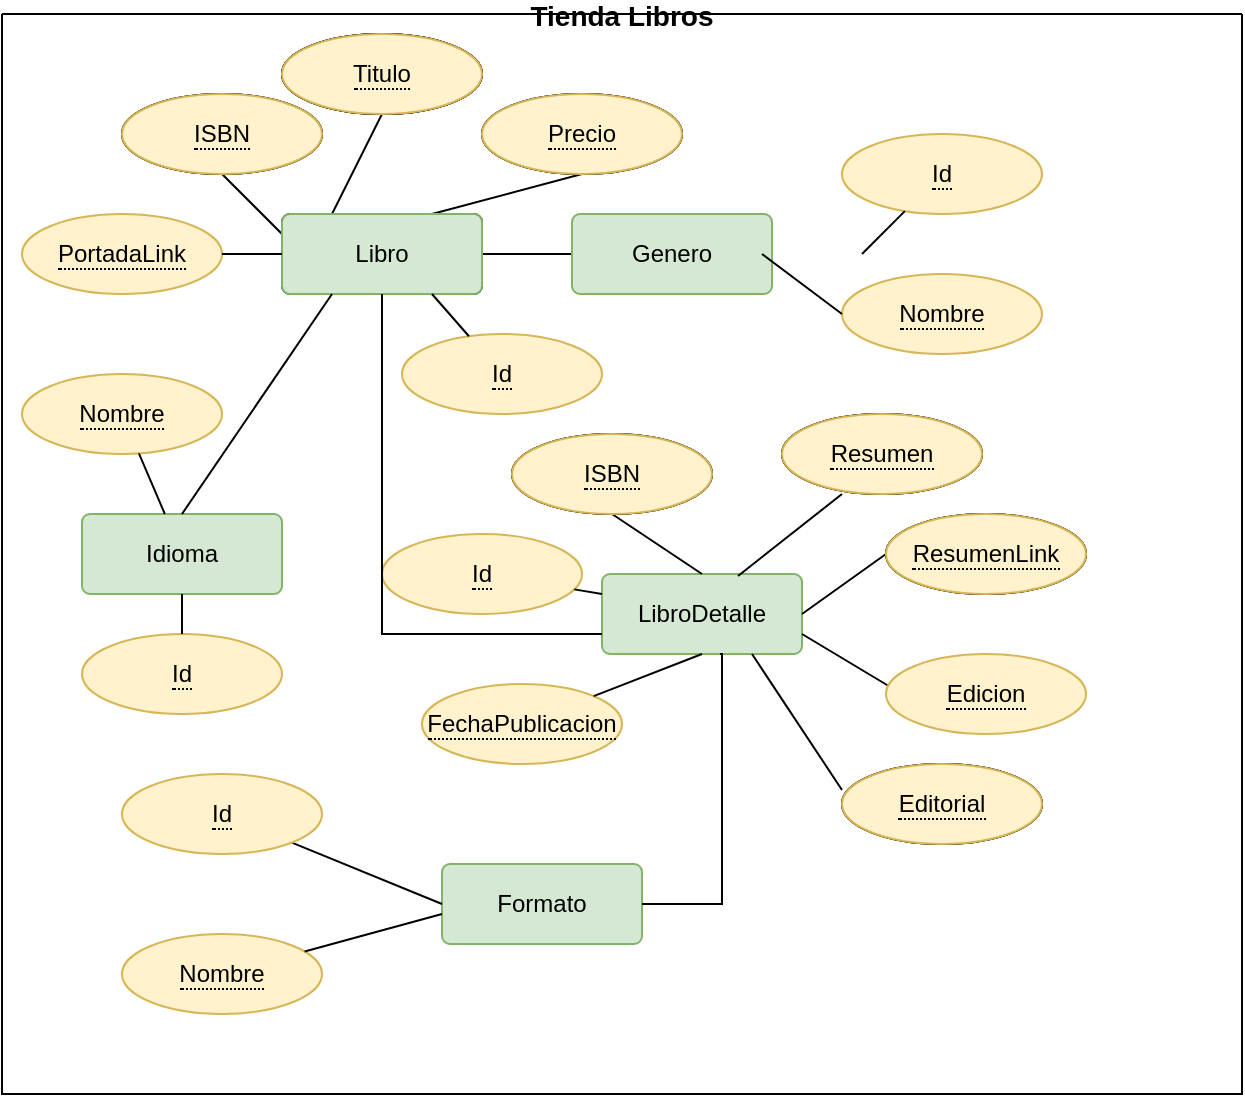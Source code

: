 <mxfile version="20.8.20" type="github">
  <diagram id="R2lEEEUBdFMjLlhIrx00" name="Page-1">
    <mxGraphModel dx="880" dy="395" grid="1" gridSize="10" guides="1" tooltips="1" connect="1" arrows="1" fold="1" page="1" pageScale="1" pageWidth="850" pageHeight="1100" math="0" shadow="0" extFonts="Permanent Marker^https://fonts.googleapis.com/css?family=Permanent+Marker">
      <root>
        <mxCell id="0" />
        <mxCell id="1" parent="0" />
        <mxCell id="xx8JCHiFy8lJPD8X3YAm-1" value="Libro" style="rounded=1;arcSize=10;whiteSpace=wrap;html=1;align=center;" parent="1" vertex="1">
          <mxGeometry x="180" y="220" width="100" height="40" as="geometry" />
        </mxCell>
        <mxCell id="xx8JCHiFy8lJPD8X3YAm-2" value="&lt;span style=&quot;border-bottom: 1px dotted&quot;&gt;ISBN&lt;/span&gt;" style="ellipse;whiteSpace=wrap;html=1;align=center;" parent="1" vertex="1">
          <mxGeometry x="100" y="160" width="100" height="40" as="geometry" />
        </mxCell>
        <mxCell id="xx8JCHiFy8lJPD8X3YAm-3" value="" style="endArrow=none;html=1;rounded=0;exitX=0.5;exitY=1;exitDx=0;exitDy=0;entryX=0;entryY=0.25;entryDx=0;entryDy=0;" parent="1" source="xx8JCHiFy8lJPD8X3YAm-2" target="xx8JCHiFy8lJPD8X3YAm-1" edge="1">
          <mxGeometry relative="1" as="geometry">
            <mxPoint x="330" y="240" as="sourcePoint" />
            <mxPoint x="490" y="240" as="targetPoint" />
          </mxGeometry>
        </mxCell>
        <mxCell id="xx8JCHiFy8lJPD8X3YAm-4" value="&lt;span style=&quot;border-bottom: 1px dotted&quot;&gt;Titulo&lt;/span&gt;" style="ellipse;whiteSpace=wrap;html=1;align=center;" parent="1" vertex="1">
          <mxGeometry x="180" y="130" width="100" height="40" as="geometry" />
        </mxCell>
        <mxCell id="xx8JCHiFy8lJPD8X3YAm-6" value="" style="endArrow=none;html=1;rounded=0;exitX=0.5;exitY=1;exitDx=0;exitDy=0;entryX=0.25;entryY=0;entryDx=0;entryDy=0;" parent="1" source="xx8JCHiFy8lJPD8X3YAm-4" target="xx8JCHiFy8lJPD8X3YAm-1" edge="1">
          <mxGeometry relative="1" as="geometry">
            <mxPoint x="330" y="240" as="sourcePoint" />
            <mxPoint x="490" y="240" as="targetPoint" />
          </mxGeometry>
        </mxCell>
        <mxCell id="xx8JCHiFy8lJPD8X3YAm-7" value="&lt;span style=&quot;border-bottom: 1px dotted&quot;&gt;Precio&lt;/span&gt;" style="ellipse;whiteSpace=wrap;html=1;align=center;" parent="1" vertex="1">
          <mxGeometry x="280" y="160" width="100" height="40" as="geometry" />
        </mxCell>
        <mxCell id="xx8JCHiFy8lJPD8X3YAm-8" value="" style="endArrow=none;html=1;rounded=0;exitX=0.5;exitY=1;exitDx=0;exitDy=0;entryX=0.25;entryY=0;entryDx=0;entryDy=0;" parent="1" source="xx8JCHiFy8lJPD8X3YAm-7" edge="1">
          <mxGeometry relative="1" as="geometry">
            <mxPoint x="380" y="240" as="sourcePoint" />
            <mxPoint x="255" y="220" as="targetPoint" />
          </mxGeometry>
        </mxCell>
        <mxCell id="xx8JCHiFy8lJPD8X3YAm-10" value="" style="endArrow=none;html=1;rounded=0;entryX=1;entryY=0.5;entryDx=0;entryDy=0;" parent="1" target="xx8JCHiFy8lJPD8X3YAm-1" edge="1">
          <mxGeometry relative="1" as="geometry">
            <mxPoint x="380" y="240" as="sourcePoint" />
            <mxPoint x="310" y="290" as="targetPoint" />
          </mxGeometry>
        </mxCell>
        <mxCell id="xx8JCHiFy8lJPD8X3YAm-17" value="&lt;span style=&quot;border-bottom: 1px dotted&quot;&gt;Titulo&lt;/span&gt;" style="ellipse;whiteSpace=wrap;html=1;align=center;" parent="1" vertex="1">
          <mxGeometry x="180" y="130" width="100" height="40" as="geometry" />
        </mxCell>
        <mxCell id="xx8JCHiFy8lJPD8X3YAm-35" value="Formato" style="rounded=1;arcSize=10;whiteSpace=wrap;html=1;align=center;fillColor=#d5e8d4;strokeColor=#82b366;" parent="1" vertex="1">
          <mxGeometry x="260" y="545" width="100" height="40" as="geometry" />
        </mxCell>
        <mxCell id="xx8JCHiFy8lJPD8X3YAm-38" value="" style="endArrow=none;html=1;rounded=0;" parent="1" source="ZatRmtBqE8KDC4G2VJVv-5" edge="1">
          <mxGeometry relative="1" as="geometry">
            <mxPoint x="230" y="564.5" as="sourcePoint" />
            <mxPoint x="260" y="565" as="targetPoint" />
          </mxGeometry>
        </mxCell>
        <mxCell id="xx8JCHiFy8lJPD8X3YAm-40" value="Libro" style="rounded=1;arcSize=10;whiteSpace=wrap;html=1;align=center;fillColor=#d5e8d4;strokeColor=#82b366;" parent="1" vertex="1">
          <mxGeometry x="180" y="220" width="100" height="40" as="geometry" />
        </mxCell>
        <mxCell id="xx8JCHiFy8lJPD8X3YAm-43" value="&lt;span style=&quot;border-bottom: 1px dotted&quot;&gt;ISBN&lt;/span&gt;" style="ellipse;whiteSpace=wrap;html=1;align=center;" parent="1" vertex="1">
          <mxGeometry x="100" y="160" width="100" height="40" as="geometry" />
        </mxCell>
        <mxCell id="xx8JCHiFy8lJPD8X3YAm-44" value="&lt;span style=&quot;border-bottom: 1px dotted&quot;&gt;Titulo&lt;/span&gt;" style="ellipse;whiteSpace=wrap;html=1;align=center;" parent="1" vertex="1">
          <mxGeometry x="180" y="130" width="100" height="40" as="geometry" />
        </mxCell>
        <mxCell id="xx8JCHiFy8lJPD8X3YAm-45" value="&lt;span style=&quot;border-bottom: 1px dotted&quot;&gt;Precio&lt;/span&gt;" style="ellipse;whiteSpace=wrap;html=1;align=center;" parent="1" vertex="1">
          <mxGeometry x="280" y="160" width="100" height="40" as="geometry" />
        </mxCell>
        <mxCell id="xx8JCHiFy8lJPD8X3YAm-53" value="&lt;span style=&quot;border-bottom: 1px dotted&quot;&gt;ISBN&lt;/span&gt;" style="ellipse;whiteSpace=wrap;html=1;align=center;fillColor=#fff2cc;strokeColor=#d6b656;" parent="1" vertex="1">
          <mxGeometry x="100" y="160" width="100" height="40" as="geometry" />
        </mxCell>
        <mxCell id="xx8JCHiFy8lJPD8X3YAm-54" value="&lt;span style=&quot;border-bottom: 1px dotted&quot;&gt;Titulo&lt;/span&gt;" style="ellipse;whiteSpace=wrap;html=1;align=center;fillColor=#fff2cc;strokeColor=#d6b656;" parent="1" vertex="1">
          <mxGeometry x="180" y="130" width="100" height="40" as="geometry" />
        </mxCell>
        <mxCell id="xx8JCHiFy8lJPD8X3YAm-55" value="&lt;span style=&quot;border-bottom: 1px dotted&quot;&gt;Precio&lt;/span&gt;" style="ellipse;whiteSpace=wrap;html=1;align=center;fillColor=#fff2cc;strokeColor=#d6b656;" parent="1" vertex="1">
          <mxGeometry x="280" y="160" width="100" height="40" as="geometry" />
        </mxCell>
        <mxCell id="xx8JCHiFy8lJPD8X3YAm-65" value="Tienda Libros" style="swimlane;startSize=0;fontSize=14;" parent="1" vertex="1">
          <mxGeometry x="40" y="120" width="620" height="540" as="geometry" />
        </mxCell>
        <mxCell id="ZatRmtBqE8KDC4G2VJVv-1" value="&lt;span style=&quot;border-bottom: 1px dotted&quot;&gt;Id&lt;/span&gt;" style="ellipse;whiteSpace=wrap;html=1;align=center;fillColor=#fff2cc;strokeColor=#d6b656;" parent="xx8JCHiFy8lJPD8X3YAm-65" vertex="1">
          <mxGeometry x="200" y="160" width="100" height="40" as="geometry" />
        </mxCell>
        <mxCell id="ZatRmtBqE8KDC4G2VJVv-5" value="&lt;span style=&quot;border-bottom: 1px dotted&quot;&gt;Id&lt;/span&gt;" style="ellipse;whiteSpace=wrap;html=1;align=center;fillColor=#fff2cc;strokeColor=#d6b656;" parent="xx8JCHiFy8lJPD8X3YAm-65" vertex="1">
          <mxGeometry x="60" y="380" width="100" height="40" as="geometry" />
        </mxCell>
        <mxCell id="xx8JCHiFy8lJPD8X3YAm-15" value="LibroDetalle" style="rounded=1;arcSize=10;whiteSpace=wrap;html=1;align=center;fillColor=#d5e8d4;strokeColor=#82b366;" parent="xx8JCHiFy8lJPD8X3YAm-65" vertex="1">
          <mxGeometry x="300" y="280" width="100" height="40" as="geometry" />
        </mxCell>
        <mxCell id="xx8JCHiFy8lJPD8X3YAm-18" value="&lt;span style=&quot;border-bottom: 1px dotted&quot;&gt;ISBN&lt;/span&gt;" style="ellipse;whiteSpace=wrap;html=1;align=center;" parent="xx8JCHiFy8lJPD8X3YAm-65" vertex="1">
          <mxGeometry x="255" y="210" width="100" height="40" as="geometry" />
        </mxCell>
        <mxCell id="xx8JCHiFy8lJPD8X3YAm-19" value="" style="endArrow=none;html=1;rounded=0;exitX=0.5;exitY=1;exitDx=0;exitDy=0;entryX=0.5;entryY=0;entryDx=0;entryDy=0;" parent="xx8JCHiFy8lJPD8X3YAm-65" source="xx8JCHiFy8lJPD8X3YAm-18" target="xx8JCHiFy8lJPD8X3YAm-15" edge="1">
          <mxGeometry relative="1" as="geometry">
            <mxPoint x="250" y="210" as="sourcePoint" />
            <mxPoint x="410" y="210" as="targetPoint" />
          </mxGeometry>
        </mxCell>
        <mxCell id="xx8JCHiFy8lJPD8X3YAm-20" value="&lt;span style=&quot;border-bottom: 1px dotted&quot;&gt;Resumen&lt;/span&gt;" style="ellipse;whiteSpace=wrap;html=1;align=center;" parent="xx8JCHiFy8lJPD8X3YAm-65" vertex="1">
          <mxGeometry x="390" y="200" width="100" height="40" as="geometry" />
        </mxCell>
        <mxCell id="xx8JCHiFy8lJPD8X3YAm-21" value="" style="endArrow=none;html=1;rounded=0;exitX=0.5;exitY=1;exitDx=0;exitDy=0;entryX=0.68;entryY=0.025;entryDx=0;entryDy=0;entryPerimeter=0;" parent="xx8JCHiFy8lJPD8X3YAm-65" target="xx8JCHiFy8lJPD8X3YAm-15" edge="1">
          <mxGeometry relative="1" as="geometry">
            <mxPoint x="420" y="240" as="sourcePoint" />
            <mxPoint x="465" y="270" as="targetPoint" />
          </mxGeometry>
        </mxCell>
        <mxCell id="xx8JCHiFy8lJPD8X3YAm-22" value="&lt;span style=&quot;border-bottom: 1px dotted&quot;&gt;ResumenLink&lt;/span&gt;" style="ellipse;whiteSpace=wrap;html=1;align=center;" parent="xx8JCHiFy8lJPD8X3YAm-65" vertex="1">
          <mxGeometry x="442" y="250" width="100" height="40" as="geometry" />
        </mxCell>
        <mxCell id="xx8JCHiFy8lJPD8X3YAm-23" value="" style="endArrow=none;html=1;rounded=0;entryX=1;entryY=0.5;entryDx=0;entryDy=0;exitX=0;exitY=0.5;exitDx=0;exitDy=0;" parent="xx8JCHiFy8lJPD8X3YAm-65" source="xx8JCHiFy8lJPD8X3YAm-59" target="xx8JCHiFy8lJPD8X3YAm-15" edge="1">
          <mxGeometry relative="1" as="geometry">
            <mxPoint x="457" y="280" as="sourcePoint" />
            <mxPoint x="440" y="331" as="targetPoint" />
          </mxGeometry>
        </mxCell>
        <mxCell id="xx8JCHiFy8lJPD8X3YAm-25" value="" style="endArrow=none;html=1;rounded=0;entryX=1;entryY=0.75;entryDx=0;entryDy=0;" parent="xx8JCHiFy8lJPD8X3YAm-65" target="xx8JCHiFy8lJPD8X3YAm-15" edge="1">
          <mxGeometry relative="1" as="geometry">
            <mxPoint x="450" y="340" as="sourcePoint" />
            <mxPoint x="410" y="310" as="targetPoint" />
          </mxGeometry>
        </mxCell>
        <mxCell id="xx8JCHiFy8lJPD8X3YAm-26" value="&lt;span style=&quot;border-bottom: 1px dotted&quot;&gt;FechaPublicacion&lt;/span&gt;" style="ellipse;whiteSpace=wrap;html=1;align=center;fillColor=#fff2cc;strokeColor=#d6b656;" parent="xx8JCHiFy8lJPD8X3YAm-65" vertex="1">
          <mxGeometry x="210" y="335" width="100" height="40" as="geometry" />
        </mxCell>
        <mxCell id="xx8JCHiFy8lJPD8X3YAm-27" value="" style="endArrow=none;html=1;rounded=0;exitX=0.5;exitY=1;exitDx=0;exitDy=0;" parent="xx8JCHiFy8lJPD8X3YAm-65" target="xx8JCHiFy8lJPD8X3YAm-26" edge="1">
          <mxGeometry relative="1" as="geometry">
            <mxPoint x="350" y="320" as="sourcePoint" />
            <mxPoint x="395" y="350" as="targetPoint" />
          </mxGeometry>
        </mxCell>
        <mxCell id="xx8JCHiFy8lJPD8X3YAm-28" value="&lt;span style=&quot;border-bottom: 1px dotted&quot;&gt;Editorial&lt;/span&gt;" style="ellipse;whiteSpace=wrap;html=1;align=center;" parent="xx8JCHiFy8lJPD8X3YAm-65" vertex="1">
          <mxGeometry x="420" y="375" width="100" height="40" as="geometry" />
        </mxCell>
        <mxCell id="xx8JCHiFy8lJPD8X3YAm-29" value="" style="endArrow=none;html=1;rounded=0;exitX=0;exitY=0.325;exitDx=0;exitDy=0;entryX=0.75;entryY=1;entryDx=0;entryDy=0;exitPerimeter=0;" parent="xx8JCHiFy8lJPD8X3YAm-65" source="xx8JCHiFy8lJPD8X3YAm-28" target="xx8JCHiFy8lJPD8X3YAm-15" edge="1">
          <mxGeometry relative="1" as="geometry">
            <mxPoint x="442" y="335" as="sourcePoint" />
            <mxPoint x="390" y="365" as="targetPoint" />
          </mxGeometry>
        </mxCell>
        <mxCell id="xx8JCHiFy8lJPD8X3YAm-39" style="edgeStyle=none;rounded=0;orthogonalLoop=1;jettySize=auto;html=1;" parent="xx8JCHiFy8lJPD8X3YAm-65" edge="1">
          <mxGeometry relative="1" as="geometry">
            <mxPoint x="180" y="355" as="targetPoint" />
            <mxPoint x="180" y="355" as="sourcePoint" />
          </mxGeometry>
        </mxCell>
        <mxCell id="xx8JCHiFy8lJPD8X3YAm-47" value="&lt;span style=&quot;border-bottom: 1px dotted&quot;&gt;ISBN&lt;/span&gt;" style="ellipse;whiteSpace=wrap;html=1;align=center;" parent="xx8JCHiFy8lJPD8X3YAm-65" vertex="1">
          <mxGeometry x="255" y="210" width="100" height="40" as="geometry" />
        </mxCell>
        <mxCell id="xx8JCHiFy8lJPD8X3YAm-48" value="&lt;span style=&quot;border-bottom: 1px dotted&quot;&gt;Resumen&lt;/span&gt;" style="ellipse;whiteSpace=wrap;html=1;align=center;" parent="xx8JCHiFy8lJPD8X3YAm-65" vertex="1">
          <mxGeometry x="390" y="200" width="100" height="40" as="geometry" />
        </mxCell>
        <mxCell id="xx8JCHiFy8lJPD8X3YAm-49" value="&lt;span style=&quot;border-bottom: 1px dotted&quot;&gt;ResumenLink&lt;/span&gt;" style="ellipse;whiteSpace=wrap;html=1;align=center;" parent="xx8JCHiFy8lJPD8X3YAm-65" vertex="1">
          <mxGeometry x="442" y="250" width="100" height="40" as="geometry" />
        </mxCell>
        <mxCell id="xx8JCHiFy8lJPD8X3YAm-51" value="&lt;span style=&quot;border-bottom: 1px dotted&quot;&gt;Editorial&lt;/span&gt;" style="ellipse;whiteSpace=wrap;html=1;align=center;" parent="xx8JCHiFy8lJPD8X3YAm-65" vertex="1">
          <mxGeometry x="420" y="375" width="100" height="40" as="geometry" />
        </mxCell>
        <mxCell id="xx8JCHiFy8lJPD8X3YAm-57" value="&lt;span style=&quot;border-bottom: 1px dotted&quot;&gt;ISBN&lt;/span&gt;" style="ellipse;whiteSpace=wrap;html=1;align=center;fillColor=#fff2cc;strokeColor=#d6b656;" parent="xx8JCHiFy8lJPD8X3YAm-65" vertex="1">
          <mxGeometry x="255" y="210" width="100" height="40" as="geometry" />
        </mxCell>
        <mxCell id="xx8JCHiFy8lJPD8X3YAm-58" value="&lt;span style=&quot;border-bottom: 1px dotted&quot;&gt;Resumen&lt;/span&gt;" style="ellipse;whiteSpace=wrap;html=1;align=center;fillColor=#fff2cc;strokeColor=#d6b656;" parent="xx8JCHiFy8lJPD8X3YAm-65" vertex="1">
          <mxGeometry x="390" y="200" width="100" height="40" as="geometry" />
        </mxCell>
        <mxCell id="xx8JCHiFy8lJPD8X3YAm-59" value="&lt;span style=&quot;border-bottom: 1px dotted&quot;&gt;ResumenLink&lt;/span&gt;" style="ellipse;whiteSpace=wrap;html=1;align=center;fillColor=#fff2cc;strokeColor=#d6b656;" parent="xx8JCHiFy8lJPD8X3YAm-65" vertex="1">
          <mxGeometry x="442" y="250" width="100" height="40" as="geometry" />
        </mxCell>
        <mxCell id="xx8JCHiFy8lJPD8X3YAm-60" value="&lt;span style=&quot;border-bottom: 1px dotted&quot;&gt;Edicion&lt;/span&gt;" style="ellipse;whiteSpace=wrap;html=1;align=center;fillColor=#fff2cc;strokeColor=#d6b656;" parent="xx8JCHiFy8lJPD8X3YAm-65" vertex="1">
          <mxGeometry x="442" y="320" width="100" height="40" as="geometry" />
        </mxCell>
        <mxCell id="xx8JCHiFy8lJPD8X3YAm-61" value="&lt;span style=&quot;border-bottom: 1px dotted&quot;&gt;Editorial&lt;/span&gt;" style="ellipse;whiteSpace=wrap;html=1;align=center;fillColor=#fff2cc;strokeColor=#d6b656;" parent="xx8JCHiFy8lJPD8X3YAm-65" vertex="1">
          <mxGeometry x="420" y="375" width="100" height="40" as="geometry" />
        </mxCell>
        <mxCell id="ZatRmtBqE8KDC4G2VJVv-3" value="&lt;span style=&quot;border-bottom: 1px dotted&quot;&gt;Id&lt;/span&gt;" style="ellipse;whiteSpace=wrap;html=1;align=center;fillColor=#fff2cc;strokeColor=#d6b656;" parent="xx8JCHiFy8lJPD8X3YAm-65" vertex="1">
          <mxGeometry x="190" y="260" width="100" height="40" as="geometry" />
        </mxCell>
        <mxCell id="ZatRmtBqE8KDC4G2VJVv-4" value="" style="endArrow=none;html=1;rounded=0;entryX=0;entryY=0.25;entryDx=0;entryDy=0;" parent="xx8JCHiFy8lJPD8X3YAm-65" source="ZatRmtBqE8KDC4G2VJVv-3" target="xx8JCHiFy8lJPD8X3YAm-15" edge="1">
          <mxGeometry relative="1" as="geometry">
            <mxPoint x="315" y="260" as="sourcePoint" />
            <mxPoint x="360" y="290" as="targetPoint" />
          </mxGeometry>
        </mxCell>
        <mxCell id="xx8JCHiFy8lJPD8X3YAm-36" value="&lt;span style=&quot;border-bottom: 1px dotted&quot;&gt;Nombre&lt;/span&gt;" style="ellipse;whiteSpace=wrap;html=1;align=center;fillColor=#fff2cc;strokeColor=#d6b656;" parent="xx8JCHiFy8lJPD8X3YAm-65" vertex="1">
          <mxGeometry x="60" y="460" width="100" height="40" as="geometry" />
        </mxCell>
        <mxCell id="xx8JCHiFy8lJPD8X3YAm-41" value="Genero" style="rounded=1;arcSize=10;whiteSpace=wrap;html=1;align=center;fillColor=#d5e8d4;strokeColor=#82b366;" parent="xx8JCHiFy8lJPD8X3YAm-65" vertex="1">
          <mxGeometry x="285" y="100" width="100" height="40" as="geometry" />
        </mxCell>
        <mxCell id="ZatRmtBqE8KDC4G2VJVv-11" value="&lt;span style=&quot;border-bottom: 1px dotted&quot;&gt;Id&lt;/span&gt;" style="ellipse;whiteSpace=wrap;html=1;align=center;fillColor=#fff2cc;strokeColor=#d6b656;" parent="xx8JCHiFy8lJPD8X3YAm-65" vertex="1">
          <mxGeometry x="420" y="60" width="100" height="40" as="geometry" />
        </mxCell>
        <mxCell id="xx8JCHiFy8lJPD8X3YAm-56" value="&lt;span style=&quot;border-bottom: 1px dotted&quot;&gt;Nombre&lt;/span&gt;" style="ellipse;whiteSpace=wrap;html=1;align=center;fillColor=#fff2cc;strokeColor=#d6b656;" parent="xx8JCHiFy8lJPD8X3YAm-65" vertex="1">
          <mxGeometry x="420" y="130" width="100" height="40" as="geometry" />
        </mxCell>
        <mxCell id="ZatRmtBqE8KDC4G2VJVv-10" value="" style="endArrow=none;html=1;rounded=0;" parent="xx8JCHiFy8lJPD8X3YAm-65" edge="1">
          <mxGeometry relative="1" as="geometry">
            <mxPoint x="420" y="150" as="sourcePoint" />
            <mxPoint x="380" y="120" as="targetPoint" />
          </mxGeometry>
        </mxCell>
        <mxCell id="klHyDaI2BTgXFFpjh4IZ-3" value="Idioma" style="rounded=1;arcSize=10;whiteSpace=wrap;html=1;align=center;fillColor=#d5e8d4;strokeColor=#82b366;" vertex="1" parent="xx8JCHiFy8lJPD8X3YAm-65">
          <mxGeometry x="40" y="250" width="100" height="40" as="geometry" />
        </mxCell>
        <mxCell id="xx8JCHiFy8lJPD8X3YAm-52" value="&lt;span style=&quot;border-bottom: 1px dotted&quot;&gt;PortadaLink&lt;/span&gt;" style="ellipse;whiteSpace=wrap;html=1;align=center;fillColor=#fff2cc;strokeColor=#d6b656;" parent="xx8JCHiFy8lJPD8X3YAm-65" vertex="1">
          <mxGeometry x="10" y="100" width="100" height="40" as="geometry" />
        </mxCell>
        <mxCell id="klHyDaI2BTgXFFpjh4IZ-6" value="&lt;span style=&quot;border-bottom: 1px dotted&quot;&gt;Id&lt;/span&gt;" style="ellipse;whiteSpace=wrap;html=1;align=center;fillColor=#fff2cc;strokeColor=#d6b656;" vertex="1" parent="xx8JCHiFy8lJPD8X3YAm-65">
          <mxGeometry x="40" y="310" width="100" height="40" as="geometry" />
        </mxCell>
        <mxCell id="klHyDaI2BTgXFFpjh4IZ-7" value="" style="endArrow=none;html=1;rounded=0;exitX=0.5;exitY=1;exitDx=0;exitDy=0;" edge="1" parent="xx8JCHiFy8lJPD8X3YAm-65" source="klHyDaI2BTgXFFpjh4IZ-3" target="klHyDaI2BTgXFFpjh4IZ-6">
          <mxGeometry relative="1" as="geometry">
            <mxPoint x="100" y="260" as="sourcePoint" />
            <mxPoint x="175" y="150" as="targetPoint" />
          </mxGeometry>
        </mxCell>
        <mxCell id="klHyDaI2BTgXFFpjh4IZ-8" value="&lt;span style=&quot;border-bottom: 1px dotted&quot;&gt;Nombre&lt;/span&gt;" style="ellipse;whiteSpace=wrap;html=1;align=center;fillColor=#fff2cc;strokeColor=#d6b656;" vertex="1" parent="xx8JCHiFy8lJPD8X3YAm-65">
          <mxGeometry x="10" y="180" width="100" height="40" as="geometry" />
        </mxCell>
        <mxCell id="klHyDaI2BTgXFFpjh4IZ-9" value="" style="endArrow=none;html=1;rounded=0;" edge="1" parent="xx8JCHiFy8lJPD8X3YAm-65" source="klHyDaI2BTgXFFpjh4IZ-3" target="klHyDaI2BTgXFFpjh4IZ-8">
          <mxGeometry relative="1" as="geometry">
            <mxPoint x="100" y="300" as="sourcePoint" />
            <mxPoint x="100" y="320" as="targetPoint" />
          </mxGeometry>
        </mxCell>
        <mxCell id="ZatRmtBqE8KDC4G2VJVv-7" value="" style="endArrow=none;html=1;rounded=0;entryX=0;entryY=0.75;entryDx=0;entryDy=0;entryPerimeter=0;edgeStyle=orthogonalEdgeStyle;" parent="1" source="xx8JCHiFy8lJPD8X3YAm-40" target="xx8JCHiFy8lJPD8X3YAm-15" edge="1">
          <mxGeometry relative="1" as="geometry">
            <mxPoint x="371" y="412" as="sourcePoint" />
            <mxPoint x="400" y="420" as="targetPoint" />
            <Array as="points">
              <mxPoint x="230" y="430" />
            </Array>
          </mxGeometry>
        </mxCell>
        <mxCell id="ZatRmtBqE8KDC4G2VJVv-8" value="" style="endArrow=none;html=1;rounded=0;edgeStyle=orthogonalEdgeStyle;exitX=0.59;exitY=1;exitDx=0;exitDy=0;exitPerimeter=0;" parent="1" source="xx8JCHiFy8lJPD8X3YAm-15" target="xx8JCHiFy8lJPD8X3YAm-35" edge="1">
          <mxGeometry relative="1" as="geometry">
            <mxPoint x="450" y="450" as="sourcePoint" />
            <mxPoint x="396" y="471" as="targetPoint" />
            <Array as="points">
              <mxPoint x="400" y="440" />
              <mxPoint x="400" y="565" />
            </Array>
          </mxGeometry>
        </mxCell>
        <mxCell id="ZatRmtBqE8KDC4G2VJVv-9" value="" style="endArrow=none;html=1;rounded=0;" parent="1" source="xx8JCHiFy8lJPD8X3YAm-36" edge="1">
          <mxGeometry relative="1" as="geometry">
            <mxPoint x="237" y="539" as="sourcePoint" />
            <mxPoint x="260" y="570" as="targetPoint" />
          </mxGeometry>
        </mxCell>
        <mxCell id="ZatRmtBqE8KDC4G2VJVv-12" value="" style="endArrow=none;html=1;rounded=0;" parent="1" source="ZatRmtBqE8KDC4G2VJVv-11" edge="1">
          <mxGeometry relative="1" as="geometry">
            <mxPoint x="520" y="280" as="sourcePoint" />
            <mxPoint x="470" y="240" as="targetPoint" />
          </mxGeometry>
        </mxCell>
        <mxCell id="klHyDaI2BTgXFFpjh4IZ-2" value="" style="endArrow=none;html=1;rounded=0;" edge="1" parent="1" source="xx8JCHiFy8lJPD8X3YAm-52" target="xx8JCHiFy8lJPD8X3YAm-40">
          <mxGeometry relative="1" as="geometry">
            <mxPoint x="150" y="240" as="sourcePoint" />
            <mxPoint x="190" y="240" as="targetPoint" />
          </mxGeometry>
        </mxCell>
        <mxCell id="ZatRmtBqE8KDC4G2VJVv-2" value="" style="endArrow=none;html=1;rounded=0;entryX=0.75;entryY=1;entryDx=0;entryDy=0;" parent="1" source="ZatRmtBqE8KDC4G2VJVv-1" edge="1" target="xx8JCHiFy8lJPD8X3YAm-40">
          <mxGeometry relative="1" as="geometry">
            <mxPoint x="300" y="270" as="sourcePoint" />
            <mxPoint x="200" y="260" as="targetPoint" />
          </mxGeometry>
        </mxCell>
        <mxCell id="klHyDaI2BTgXFFpjh4IZ-5" value="" style="endArrow=none;html=1;rounded=0;exitX=0.5;exitY=0;exitDx=0;exitDy=0;entryX=0.25;entryY=1;entryDx=0;entryDy=0;" edge="1" parent="1" source="klHyDaI2BTgXFFpjh4IZ-3" target="xx8JCHiFy8lJPD8X3YAm-40">
          <mxGeometry relative="1" as="geometry">
            <mxPoint x="160" y="250" as="sourcePoint" />
            <mxPoint x="190" y="250" as="targetPoint" />
          </mxGeometry>
        </mxCell>
      </root>
    </mxGraphModel>
  </diagram>
</mxfile>
